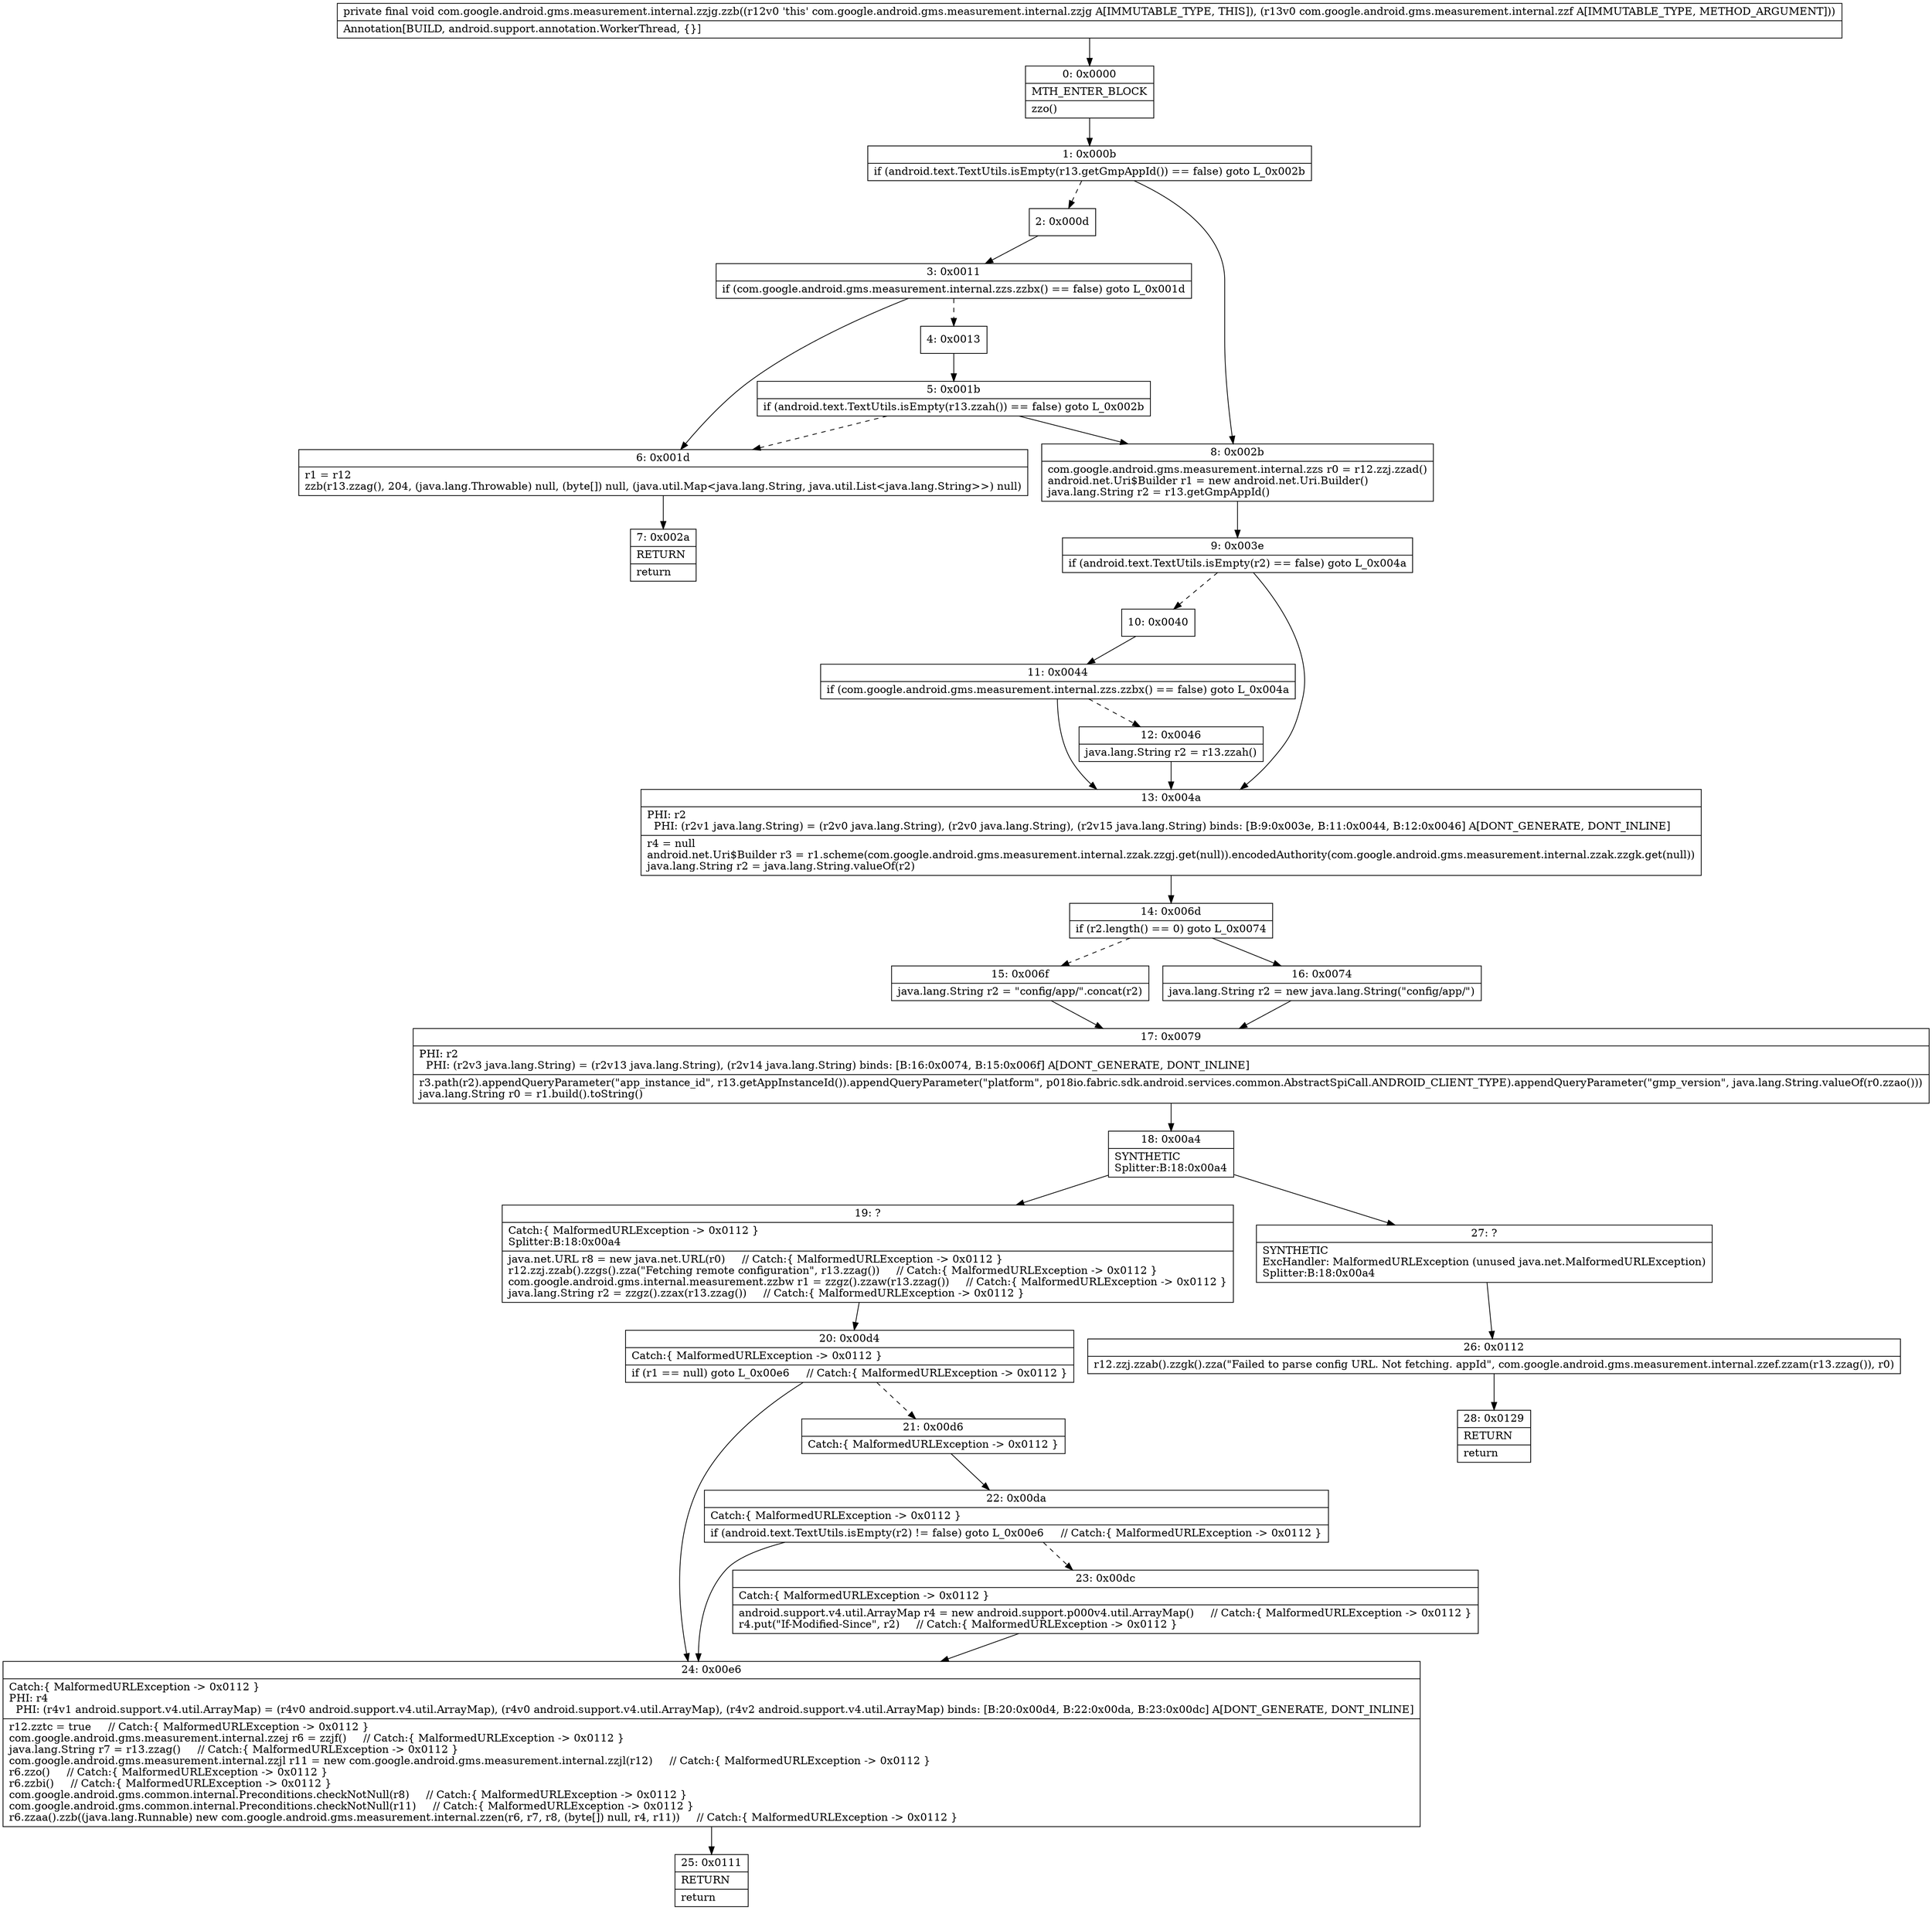 digraph "CFG forcom.google.android.gms.measurement.internal.zzjg.zzb(Lcom\/google\/android\/gms\/measurement\/internal\/zzf;)V" {
Node_0 [shape=record,label="{0\:\ 0x0000|MTH_ENTER_BLOCK\l|zzo()\l}"];
Node_1 [shape=record,label="{1\:\ 0x000b|if (android.text.TextUtils.isEmpty(r13.getGmpAppId()) == false) goto L_0x002b\l}"];
Node_2 [shape=record,label="{2\:\ 0x000d}"];
Node_3 [shape=record,label="{3\:\ 0x0011|if (com.google.android.gms.measurement.internal.zzs.zzbx() == false) goto L_0x001d\l}"];
Node_4 [shape=record,label="{4\:\ 0x0013}"];
Node_5 [shape=record,label="{5\:\ 0x001b|if (android.text.TextUtils.isEmpty(r13.zzah()) == false) goto L_0x002b\l}"];
Node_6 [shape=record,label="{6\:\ 0x001d|r1 = r12\lzzb(r13.zzag(), 204, (java.lang.Throwable) null, (byte[]) null, (java.util.Map\<java.lang.String, java.util.List\<java.lang.String\>\>) null)\l}"];
Node_7 [shape=record,label="{7\:\ 0x002a|RETURN\l|return\l}"];
Node_8 [shape=record,label="{8\:\ 0x002b|com.google.android.gms.measurement.internal.zzs r0 = r12.zzj.zzad()\landroid.net.Uri$Builder r1 = new android.net.Uri.Builder()\ljava.lang.String r2 = r13.getGmpAppId()\l}"];
Node_9 [shape=record,label="{9\:\ 0x003e|if (android.text.TextUtils.isEmpty(r2) == false) goto L_0x004a\l}"];
Node_10 [shape=record,label="{10\:\ 0x0040}"];
Node_11 [shape=record,label="{11\:\ 0x0044|if (com.google.android.gms.measurement.internal.zzs.zzbx() == false) goto L_0x004a\l}"];
Node_12 [shape=record,label="{12\:\ 0x0046|java.lang.String r2 = r13.zzah()\l}"];
Node_13 [shape=record,label="{13\:\ 0x004a|PHI: r2 \l  PHI: (r2v1 java.lang.String) = (r2v0 java.lang.String), (r2v0 java.lang.String), (r2v15 java.lang.String) binds: [B:9:0x003e, B:11:0x0044, B:12:0x0046] A[DONT_GENERATE, DONT_INLINE]\l|r4 = null\landroid.net.Uri$Builder r3 = r1.scheme(com.google.android.gms.measurement.internal.zzak.zzgj.get(null)).encodedAuthority(com.google.android.gms.measurement.internal.zzak.zzgk.get(null))\ljava.lang.String r2 = java.lang.String.valueOf(r2)\l}"];
Node_14 [shape=record,label="{14\:\ 0x006d|if (r2.length() == 0) goto L_0x0074\l}"];
Node_15 [shape=record,label="{15\:\ 0x006f|java.lang.String r2 = \"config\/app\/\".concat(r2)\l}"];
Node_16 [shape=record,label="{16\:\ 0x0074|java.lang.String r2 = new java.lang.String(\"config\/app\/\")\l}"];
Node_17 [shape=record,label="{17\:\ 0x0079|PHI: r2 \l  PHI: (r2v3 java.lang.String) = (r2v13 java.lang.String), (r2v14 java.lang.String) binds: [B:16:0x0074, B:15:0x006f] A[DONT_GENERATE, DONT_INLINE]\l|r3.path(r2).appendQueryParameter(\"app_instance_id\", r13.getAppInstanceId()).appendQueryParameter(\"platform\", p018io.fabric.sdk.android.services.common.AbstractSpiCall.ANDROID_CLIENT_TYPE).appendQueryParameter(\"gmp_version\", java.lang.String.valueOf(r0.zzao()))\ljava.lang.String r0 = r1.build().toString()\l}"];
Node_18 [shape=record,label="{18\:\ 0x00a4|SYNTHETIC\lSplitter:B:18:0x00a4\l}"];
Node_19 [shape=record,label="{19\:\ ?|Catch:\{ MalformedURLException \-\> 0x0112 \}\lSplitter:B:18:0x00a4\l|java.net.URL r8 = new java.net.URL(r0)     \/\/ Catch:\{ MalformedURLException \-\> 0x0112 \}\lr12.zzj.zzab().zzgs().zza(\"Fetching remote configuration\", r13.zzag())     \/\/ Catch:\{ MalformedURLException \-\> 0x0112 \}\lcom.google.android.gms.internal.measurement.zzbw r1 = zzgz().zzaw(r13.zzag())     \/\/ Catch:\{ MalformedURLException \-\> 0x0112 \}\ljava.lang.String r2 = zzgz().zzax(r13.zzag())     \/\/ Catch:\{ MalformedURLException \-\> 0x0112 \}\l}"];
Node_20 [shape=record,label="{20\:\ 0x00d4|Catch:\{ MalformedURLException \-\> 0x0112 \}\l|if (r1 == null) goto L_0x00e6     \/\/ Catch:\{ MalformedURLException \-\> 0x0112 \}\l}"];
Node_21 [shape=record,label="{21\:\ 0x00d6|Catch:\{ MalformedURLException \-\> 0x0112 \}\l}"];
Node_22 [shape=record,label="{22\:\ 0x00da|Catch:\{ MalformedURLException \-\> 0x0112 \}\l|if (android.text.TextUtils.isEmpty(r2) != false) goto L_0x00e6     \/\/ Catch:\{ MalformedURLException \-\> 0x0112 \}\l}"];
Node_23 [shape=record,label="{23\:\ 0x00dc|Catch:\{ MalformedURLException \-\> 0x0112 \}\l|android.support.v4.util.ArrayMap r4 = new android.support.p000v4.util.ArrayMap()     \/\/ Catch:\{ MalformedURLException \-\> 0x0112 \}\lr4.put(\"If\-Modified\-Since\", r2)     \/\/ Catch:\{ MalformedURLException \-\> 0x0112 \}\l}"];
Node_24 [shape=record,label="{24\:\ 0x00e6|Catch:\{ MalformedURLException \-\> 0x0112 \}\lPHI: r4 \l  PHI: (r4v1 android.support.v4.util.ArrayMap) = (r4v0 android.support.v4.util.ArrayMap), (r4v0 android.support.v4.util.ArrayMap), (r4v2 android.support.v4.util.ArrayMap) binds: [B:20:0x00d4, B:22:0x00da, B:23:0x00dc] A[DONT_GENERATE, DONT_INLINE]\l|r12.zztc = true     \/\/ Catch:\{ MalformedURLException \-\> 0x0112 \}\lcom.google.android.gms.measurement.internal.zzej r6 = zzjf()     \/\/ Catch:\{ MalformedURLException \-\> 0x0112 \}\ljava.lang.String r7 = r13.zzag()     \/\/ Catch:\{ MalformedURLException \-\> 0x0112 \}\lcom.google.android.gms.measurement.internal.zzjl r11 = new com.google.android.gms.measurement.internal.zzjl(r12)     \/\/ Catch:\{ MalformedURLException \-\> 0x0112 \}\lr6.zzo()     \/\/ Catch:\{ MalformedURLException \-\> 0x0112 \}\lr6.zzbi()     \/\/ Catch:\{ MalformedURLException \-\> 0x0112 \}\lcom.google.android.gms.common.internal.Preconditions.checkNotNull(r8)     \/\/ Catch:\{ MalformedURLException \-\> 0x0112 \}\lcom.google.android.gms.common.internal.Preconditions.checkNotNull(r11)     \/\/ Catch:\{ MalformedURLException \-\> 0x0112 \}\lr6.zzaa().zzb((java.lang.Runnable) new com.google.android.gms.measurement.internal.zzen(r6, r7, r8, (byte[]) null, r4, r11))     \/\/ Catch:\{ MalformedURLException \-\> 0x0112 \}\l}"];
Node_25 [shape=record,label="{25\:\ 0x0111|RETURN\l|return\l}"];
Node_26 [shape=record,label="{26\:\ 0x0112|r12.zzj.zzab().zzgk().zza(\"Failed to parse config URL. Not fetching. appId\", com.google.android.gms.measurement.internal.zzef.zzam(r13.zzag()), r0)\l}"];
Node_27 [shape=record,label="{27\:\ ?|SYNTHETIC\lExcHandler: MalformedURLException (unused java.net.MalformedURLException)\lSplitter:B:18:0x00a4\l}"];
Node_28 [shape=record,label="{28\:\ 0x0129|RETURN\l|return\l}"];
MethodNode[shape=record,label="{private final void com.google.android.gms.measurement.internal.zzjg.zzb((r12v0 'this' com.google.android.gms.measurement.internal.zzjg A[IMMUTABLE_TYPE, THIS]), (r13v0 com.google.android.gms.measurement.internal.zzf A[IMMUTABLE_TYPE, METHOD_ARGUMENT]))  | Annotation[BUILD, android.support.annotation.WorkerThread, \{\}]\l}"];
MethodNode -> Node_0;
Node_0 -> Node_1;
Node_1 -> Node_2[style=dashed];
Node_1 -> Node_8;
Node_2 -> Node_3;
Node_3 -> Node_4[style=dashed];
Node_3 -> Node_6;
Node_4 -> Node_5;
Node_5 -> Node_6[style=dashed];
Node_5 -> Node_8;
Node_6 -> Node_7;
Node_8 -> Node_9;
Node_9 -> Node_10[style=dashed];
Node_9 -> Node_13;
Node_10 -> Node_11;
Node_11 -> Node_12[style=dashed];
Node_11 -> Node_13;
Node_12 -> Node_13;
Node_13 -> Node_14;
Node_14 -> Node_15[style=dashed];
Node_14 -> Node_16;
Node_15 -> Node_17;
Node_16 -> Node_17;
Node_17 -> Node_18;
Node_18 -> Node_19;
Node_18 -> Node_27;
Node_19 -> Node_20;
Node_20 -> Node_21[style=dashed];
Node_20 -> Node_24;
Node_21 -> Node_22;
Node_22 -> Node_23[style=dashed];
Node_22 -> Node_24;
Node_23 -> Node_24;
Node_24 -> Node_25;
Node_26 -> Node_28;
Node_27 -> Node_26;
}

